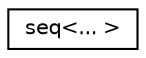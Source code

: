 digraph "Graphical Class Hierarchy"
{
 // LATEX_PDF_SIZE
  edge [fontname="Helvetica",fontsize="10",labelfontname="Helvetica",labelfontsize="10"];
  node [fontname="Helvetica",fontsize="10",shape=record];
  rankdir="LR";
  Node0 [label="seq\<... \>",height=0.2,width=0.4,color="black", fillcolor="white", style="filled",URL="$structseq.html",tooltip=" "];
}
